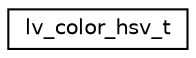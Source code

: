 digraph "Graphical Class Hierarchy"
{
 // LATEX_PDF_SIZE
  edge [fontname="Helvetica",fontsize="10",labelfontname="Helvetica",labelfontsize="10"];
  node [fontname="Helvetica",fontsize="10",shape=record];
  rankdir="LR";
  Node0 [label="lv_color_hsv_t",height=0.2,width=0.4,color="black", fillcolor="white", style="filled",URL="$structlv__color__hsv__t.html",tooltip=" "];
}
